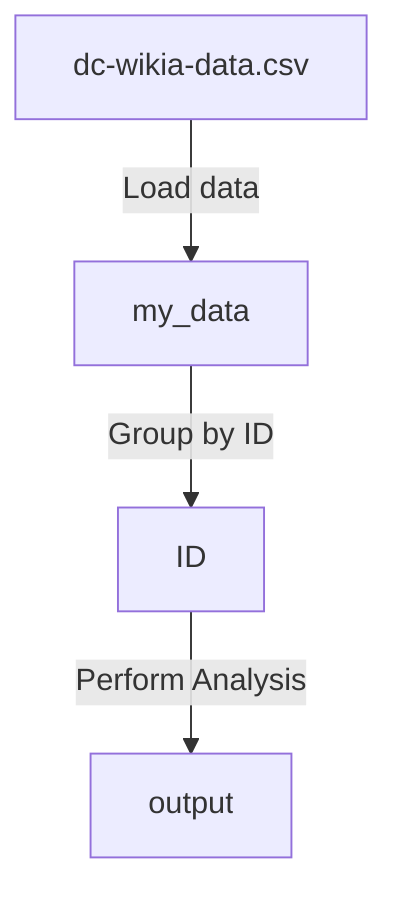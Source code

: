 flowchart TD
    A["dc-wikia-data.csv"] --> |Load data| B["my_data"]
    B --> |Group by ID| C["ID"]
    C --> |Perform Analysis| D["output"]